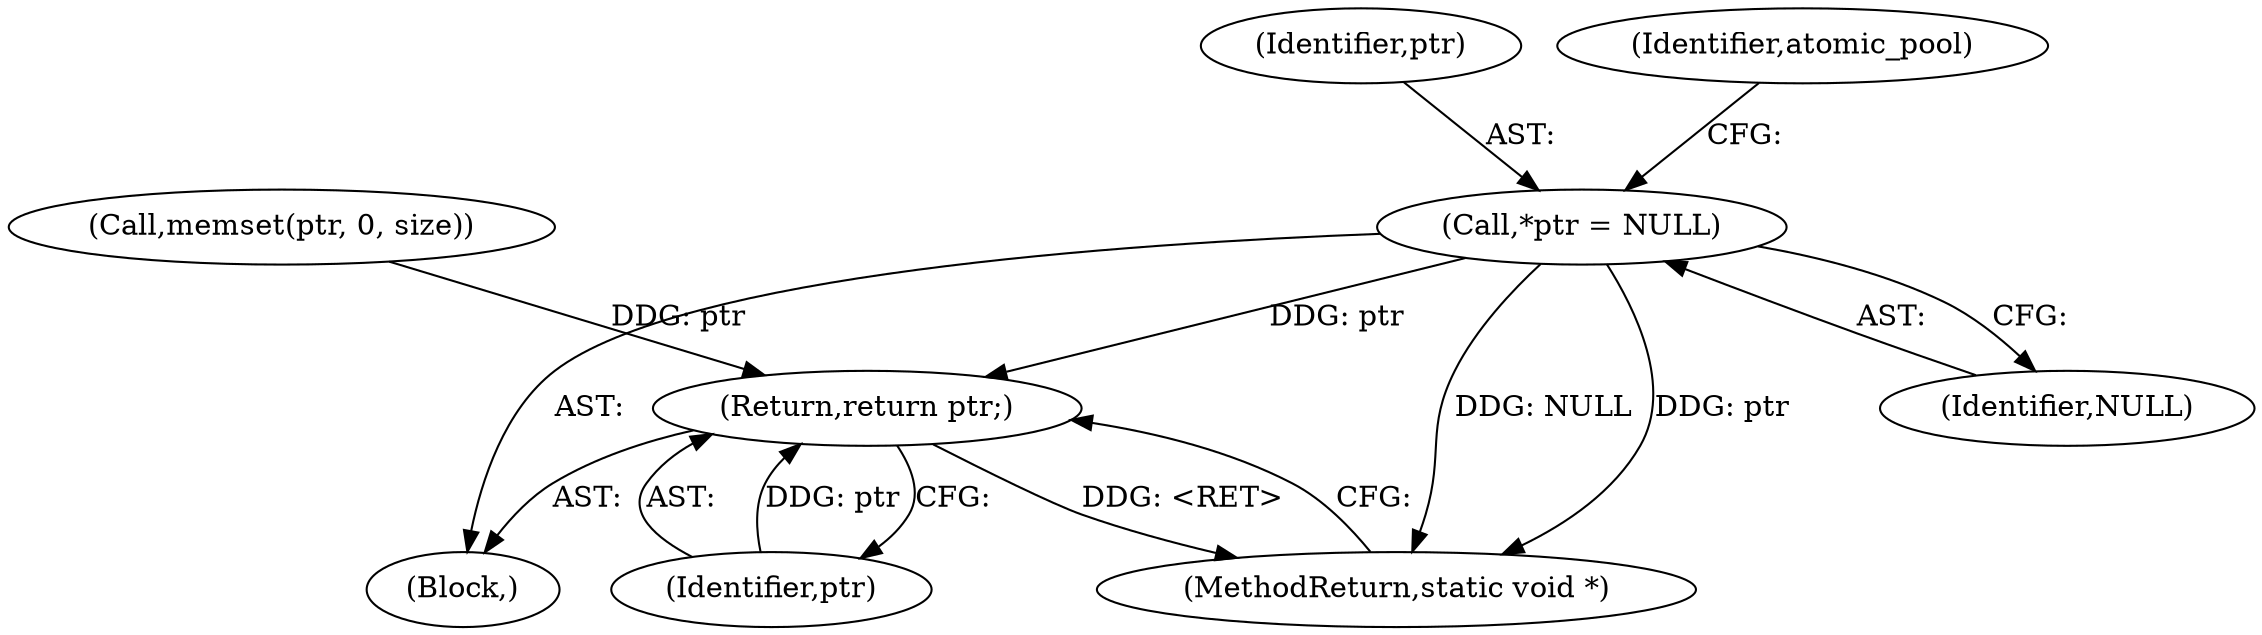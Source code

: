 digraph "0_linux_6829e274a623187c24f7cfc0e3d35f25d087fcc5@pointer" {
"1000107" [label="(Call,*ptr = NULL)"];
"1000147" [label="(Return,return ptr;)"];
"1000104" [label="(Block,)"];
"1000107" [label="(Call,*ptr = NULL)"];
"1000149" [label="(MethodReturn,static void *)"];
"1000148" [label="(Identifier,ptr)"];
"1000109" [label="(Identifier,NULL)"];
"1000108" [label="(Identifier,ptr)"];
"1000147" [label="(Return,return ptr;)"];
"1000143" [label="(Call,memset(ptr, 0, size))"];
"1000112" [label="(Identifier,atomic_pool)"];
"1000107" -> "1000104"  [label="AST: "];
"1000107" -> "1000109"  [label="CFG: "];
"1000108" -> "1000107"  [label="AST: "];
"1000109" -> "1000107"  [label="AST: "];
"1000112" -> "1000107"  [label="CFG: "];
"1000107" -> "1000149"  [label="DDG: ptr"];
"1000107" -> "1000149"  [label="DDG: NULL"];
"1000107" -> "1000147"  [label="DDG: ptr"];
"1000147" -> "1000104"  [label="AST: "];
"1000147" -> "1000148"  [label="CFG: "];
"1000148" -> "1000147"  [label="AST: "];
"1000149" -> "1000147"  [label="CFG: "];
"1000147" -> "1000149"  [label="DDG: <RET>"];
"1000148" -> "1000147"  [label="DDG: ptr"];
"1000143" -> "1000147"  [label="DDG: ptr"];
}
